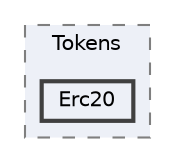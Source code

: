 digraph "Starknet Unity/WebGL/Scripts/Tokens/Erc20"
{
 // LATEX_PDF_SIZE
  bgcolor="transparent";
  edge [fontname=Helvetica,fontsize=10,labelfontname=Helvetica,labelfontsize=10];
  node [fontname=Helvetica,fontsize=10,shape=box,height=0.2,width=0.4];
  compound=true
  subgraph clusterdir_94a5b4f00365077a782022b2b48ec23f {
    graph [ bgcolor="#edf0f7", pencolor="grey50", label="Tokens", fontname=Helvetica,fontsize=10 style="filled,dashed", URL="dir_94a5b4f00365077a782022b2b48ec23f.html",tooltip=""]
  dir_57a328326658ef01bbd785c95dbf461e [label="Erc20", fillcolor="#edf0f7", color="grey25", style="filled,bold", URL="dir_57a328326658ef01bbd785c95dbf461e.html",tooltip=""];
  }
}
